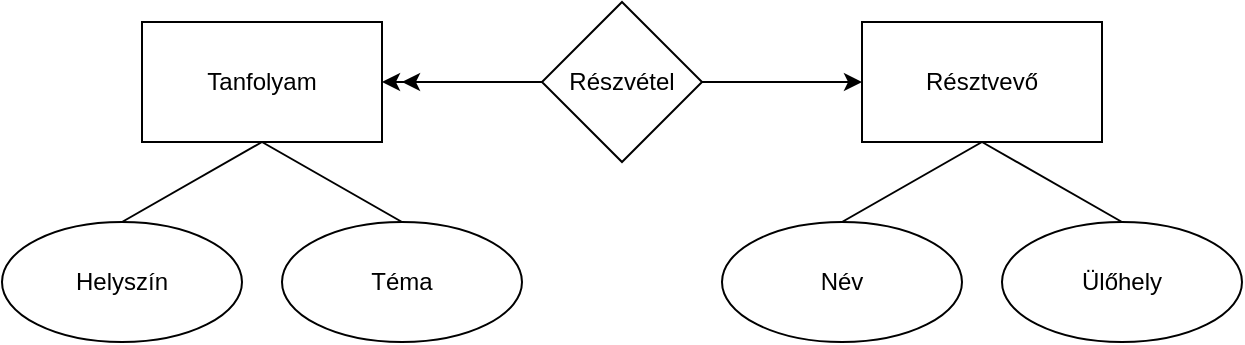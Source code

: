 <mxfile version="26.1.0">
  <diagram name="1 oldal" id="zajAL3XkfXj807ZhjTGs">
    <mxGraphModel dx="1164" dy="741" grid="1" gridSize="10" guides="1" tooltips="1" connect="1" arrows="1" fold="1" page="1" pageScale="1" pageWidth="827" pageHeight="1169" math="0" shadow="0">
      <root>
        <mxCell id="0" />
        <mxCell id="1" parent="0" />
        <mxCell id="A382uCGZibQjypVbqAwv-1" value="Helyszín" style="ellipse;whiteSpace=wrap;html=1;" vertex="1" parent="1">
          <mxGeometry x="50" y="420" width="120" height="60" as="geometry" />
        </mxCell>
        <mxCell id="A382uCGZibQjypVbqAwv-11" style="rounded=0;orthogonalLoop=1;jettySize=auto;html=1;exitX=0.5;exitY=1;exitDx=0;exitDy=0;entryX=0.5;entryY=0;entryDx=0;entryDy=0;endArrow=none;startFill=0;" edge="1" parent="1" source="A382uCGZibQjypVbqAwv-2" target="A382uCGZibQjypVbqAwv-1">
          <mxGeometry relative="1" as="geometry" />
        </mxCell>
        <mxCell id="A382uCGZibQjypVbqAwv-12" style="rounded=0;orthogonalLoop=1;jettySize=auto;html=1;exitX=0.5;exitY=1;exitDx=0;exitDy=0;entryX=0.5;entryY=0;entryDx=0;entryDy=0;endArrow=none;startFill=0;" edge="1" parent="1" source="A382uCGZibQjypVbqAwv-2" target="A382uCGZibQjypVbqAwv-5">
          <mxGeometry relative="1" as="geometry" />
        </mxCell>
        <mxCell id="A382uCGZibQjypVbqAwv-2" value="Tanfolyam" style="rounded=0;whiteSpace=wrap;html=1;" vertex="1" parent="1">
          <mxGeometry x="120" y="320" width="120" height="60" as="geometry" />
        </mxCell>
        <mxCell id="A382uCGZibQjypVbqAwv-8" style="edgeStyle=orthogonalEdgeStyle;rounded=0;orthogonalLoop=1;jettySize=auto;html=1;exitX=0;exitY=0.5;exitDx=0;exitDy=0;entryX=1;entryY=0.5;entryDx=0;entryDy=0;" edge="1" parent="1" source="A382uCGZibQjypVbqAwv-3" target="A382uCGZibQjypVbqAwv-2">
          <mxGeometry relative="1" as="geometry" />
        </mxCell>
        <mxCell id="A382uCGZibQjypVbqAwv-9" style="edgeStyle=orthogonalEdgeStyle;rounded=0;orthogonalLoop=1;jettySize=auto;html=1;exitX=1;exitY=0.5;exitDx=0;exitDy=0;entryX=0;entryY=0.5;entryDx=0;entryDy=0;" edge="1" parent="1" source="A382uCGZibQjypVbqAwv-3" target="A382uCGZibQjypVbqAwv-4">
          <mxGeometry relative="1" as="geometry" />
        </mxCell>
        <mxCell id="A382uCGZibQjypVbqAwv-10" style="edgeStyle=orthogonalEdgeStyle;rounded=0;orthogonalLoop=1;jettySize=auto;html=1;exitX=0;exitY=0.5;exitDx=0;exitDy=0;" edge="1" parent="1" source="A382uCGZibQjypVbqAwv-3">
          <mxGeometry relative="1" as="geometry">
            <mxPoint x="250" y="350" as="targetPoint" />
          </mxGeometry>
        </mxCell>
        <mxCell id="A382uCGZibQjypVbqAwv-3" value="Részvétel" style="rhombus;whiteSpace=wrap;html=1;" vertex="1" parent="1">
          <mxGeometry x="320" y="310" width="80" height="80" as="geometry" />
        </mxCell>
        <mxCell id="A382uCGZibQjypVbqAwv-13" style="rounded=0;orthogonalLoop=1;jettySize=auto;html=1;exitX=0.5;exitY=1;exitDx=0;exitDy=0;entryX=0.5;entryY=0;entryDx=0;entryDy=0;endArrow=none;startFill=0;" edge="1" parent="1" source="A382uCGZibQjypVbqAwv-4" target="A382uCGZibQjypVbqAwv-6">
          <mxGeometry relative="1" as="geometry" />
        </mxCell>
        <mxCell id="A382uCGZibQjypVbqAwv-14" style="rounded=0;orthogonalLoop=1;jettySize=auto;html=1;exitX=0.5;exitY=1;exitDx=0;exitDy=0;entryX=0.5;entryY=0;entryDx=0;entryDy=0;endArrow=none;startFill=0;" edge="1" parent="1" source="A382uCGZibQjypVbqAwv-4" target="A382uCGZibQjypVbqAwv-7">
          <mxGeometry relative="1" as="geometry" />
        </mxCell>
        <mxCell id="A382uCGZibQjypVbqAwv-4" value="Résztvevő" style="rounded=0;whiteSpace=wrap;html=1;" vertex="1" parent="1">
          <mxGeometry x="480" y="320" width="120" height="60" as="geometry" />
        </mxCell>
        <mxCell id="A382uCGZibQjypVbqAwv-5" value="Téma" style="ellipse;whiteSpace=wrap;html=1;" vertex="1" parent="1">
          <mxGeometry x="190" y="420" width="120" height="60" as="geometry" />
        </mxCell>
        <mxCell id="A382uCGZibQjypVbqAwv-6" value="Név" style="ellipse;whiteSpace=wrap;html=1;" vertex="1" parent="1">
          <mxGeometry x="410" y="420" width="120" height="60" as="geometry" />
        </mxCell>
        <mxCell id="A382uCGZibQjypVbqAwv-7" value="Ülőhely" style="ellipse;whiteSpace=wrap;html=1;" vertex="1" parent="1">
          <mxGeometry x="550" y="420" width="120" height="60" as="geometry" />
        </mxCell>
      </root>
    </mxGraphModel>
  </diagram>
</mxfile>

